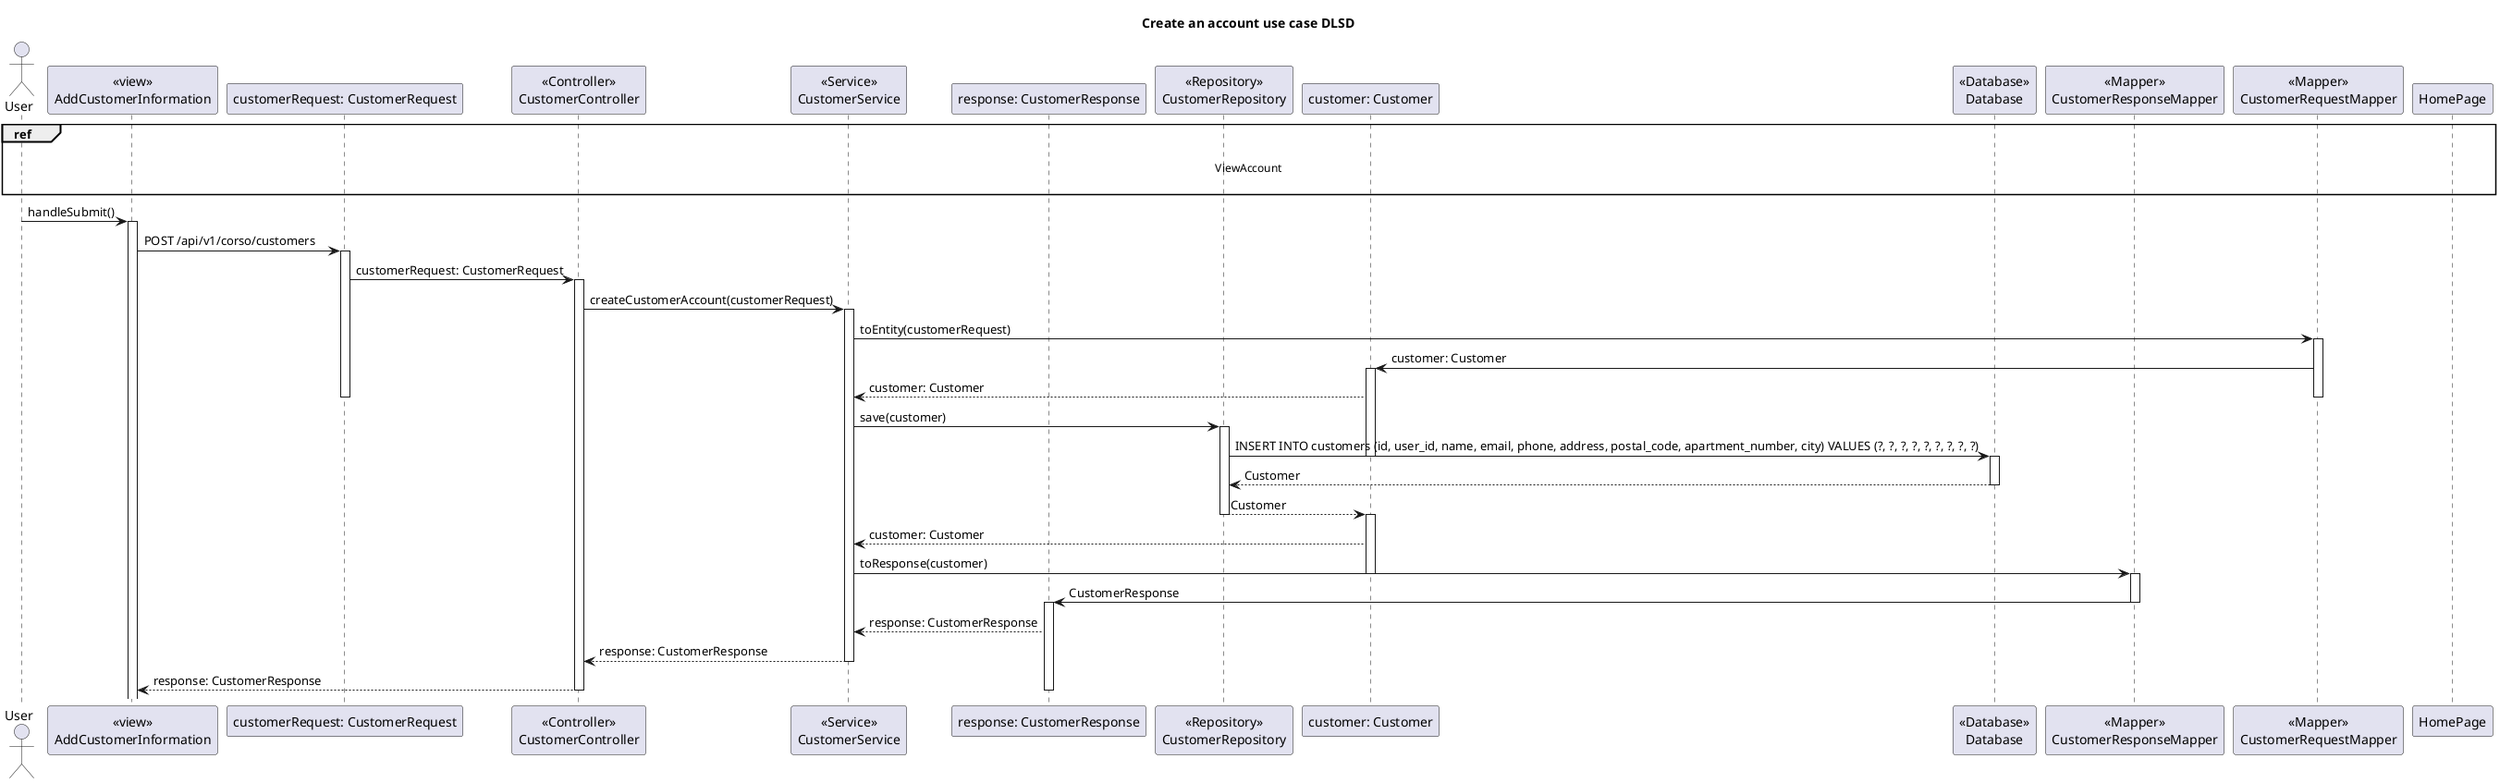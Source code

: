 @startuml

title Create an account use case DLSD

actor User


participant RegisterPage as "<<view>>\nAddCustomerInformation"

participant CustomerRequest as "customerRequest: CustomerRequest"

participant CustomerController as "<<Controller>>\nCustomerController"

participant CustomerService as "<<Service>>\nCustomerService"

participant Response as "response: CustomerResponse"

participant CustomerRepository as "<<Repository>>\nCustomerRepository"

participant Customer as "customer: Customer"

participant Database as "<<Database>>\nDatabase"

participant CustomerResponseMapper as "<<Mapper>>\nCustomerResponseMapper"

participant CustomerRequestMapper as "<<Mapper>>\nCustomerRequestMapper"

ref over User, HomePage, RegisterPage, CustomerRequest, CustomerController, CustomerService, Response, CustomerRepository, Customer, Database, CustomerResponseMapper, CustomerRequestMapper

ViewAccount

end ref


User -> RegisterPage : handleSubmit()
activate RegisterPage

RegisterPage -> CustomerRequest : POST /api/v1/corso/customers

activate CustomerRequest

CustomerRequest -> CustomerController : customerRequest: CustomerRequest

activate CustomerController


CustomerController -> CustomerService : createCustomerAccount(customerRequest)

activate CustomerService

CustomerService -> CustomerRequestMapper : toEntity(customerRequest)

activate CustomerRequestMapper


CustomerRequestMapper -> Customer : customer: Customer
activate Customer

Customer --> CustomerService : customer: Customer
deactivate CustomerRequest
deactivate CustomerRequestMapper

CustomerService -> CustomerRepository : save(customer)
activate CustomerRepository

CustomerRepository -> Database : INSERT INTO customers (id, user_id, name, email, phone, address, postal_code, apartment_number, city) VALUES (?, ?, ?, ?, ?, ?, ?, ?, ?)
deactivate Customer
activate Database

Database --> CustomerRepository : Customer

deactivate Database

CustomerRepository --> Customer : Customer
deactivate CustomerRepository
activate Customer

Customer --> CustomerService : customer: Customer

CustomerService -> CustomerResponseMapper : toResponse(customer)
deactivate Customer
activate CustomerResponseMapper

CustomerResponseMapper -> Response : CustomerResponse
deactivate CustomerResponseMapper

activate Response
Response --> CustomerService : response: CustomerResponse

CustomerService --> CustomerController : response: CustomerResponse

deactivate CustomerService


CustomerController --> RegisterPage : response: CustomerResponse

deactivate Response
deactivate CustomerController


@endpuml
